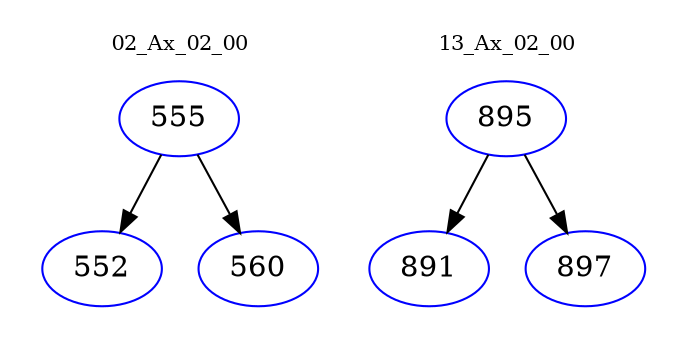 digraph{
subgraph cluster_0 {
color = white
label = "02_Ax_02_00";
fontsize=10;
T0_555 [label="555", color="blue"]
T0_555 -> T0_552 [color="black"]
T0_552 [label="552", color="blue"]
T0_555 -> T0_560 [color="black"]
T0_560 [label="560", color="blue"]
}
subgraph cluster_1 {
color = white
label = "13_Ax_02_00";
fontsize=10;
T1_895 [label="895", color="blue"]
T1_895 -> T1_891 [color="black"]
T1_891 [label="891", color="blue"]
T1_895 -> T1_897 [color="black"]
T1_897 [label="897", color="blue"]
}
}
